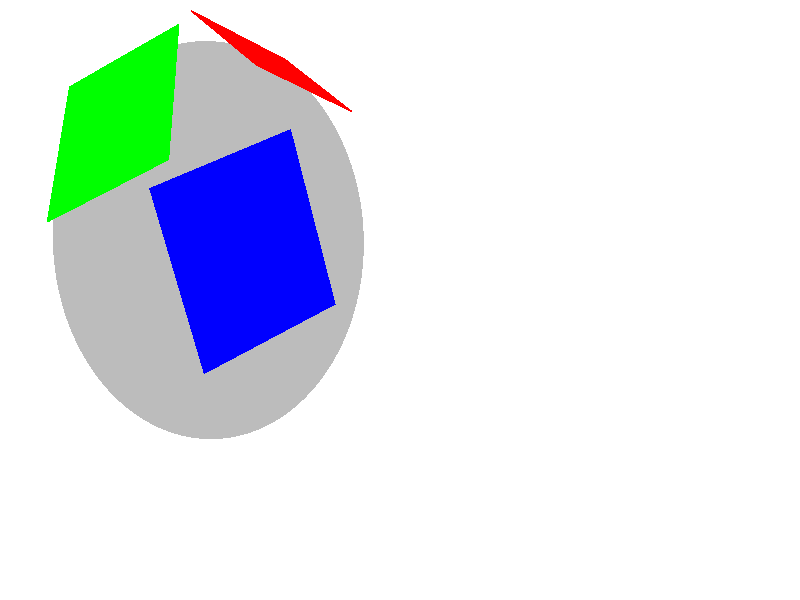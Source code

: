 
#version 3.7;

global_settings {
   assumed_gamma 1
   radiosity{
     pretrace_start 0.08
     pretrace_end   0.001
     count 150
     error_bound 0.2
     nearest_count 20
     recursion_limit 2
     brightness 1
   }
}

camera {
        right x*600/340
	location 1.4*<-3.2, 2.2, -3.4>
	look_at  <3.3, 0, 0>
	angle 60
}

plane {
   y, 0

   pigment {
		color rgb <1,1,1>
   }
    finish { ambient 0 diffuse 0.8 }
}

#declare sphere_radius = 1.38;

sphere {
   <0,sphere_radius,0>, sphere_radius

   pigment {
		color rgb <0.5,0.5,0.5>
   }
    finish { ambient 0 diffuse 0.8 }
}

#declare plane_width = 0.55;

#declare tangent_plane = intersection {
   box { <-plane_width,2*sphere_radius - plane_width,-plane_width>,
         <plane_width,2*sphere_radius + plane_width,plane_width> }
   plane {
     y, 2*sphere_radius
   }
   plane {
     -y, -2*sphere_radius + 0.01
   }
}

#macro make_tangent(r,c)

object{ tangent_plane

   translate <0,-sphere_radius,0>
   rotate r
   translate <0,sphere_radius,0>   

   pigment {
		color rgb c
   }
    finish { ambient 0 diffuse 0.8 }
}

#end

make_tangent(<-70,30,15>,<0,0,1>)
make_tangent(<-20,10,-20>,<1,0,0>)
make_tangent(<0,-30,45>,<0,1,0>)

sky_sphere {
	pigment {
		gradient x
		color_map {
			[0.4 color rgb < 0.700, 0.715, 1.000>*0.5]
			[0.85 color rgb < 1.500, 1.400, 1.250>*1.7]
			
		}
		scale 2
		translate -x
		rotate 20*y
	}
}



